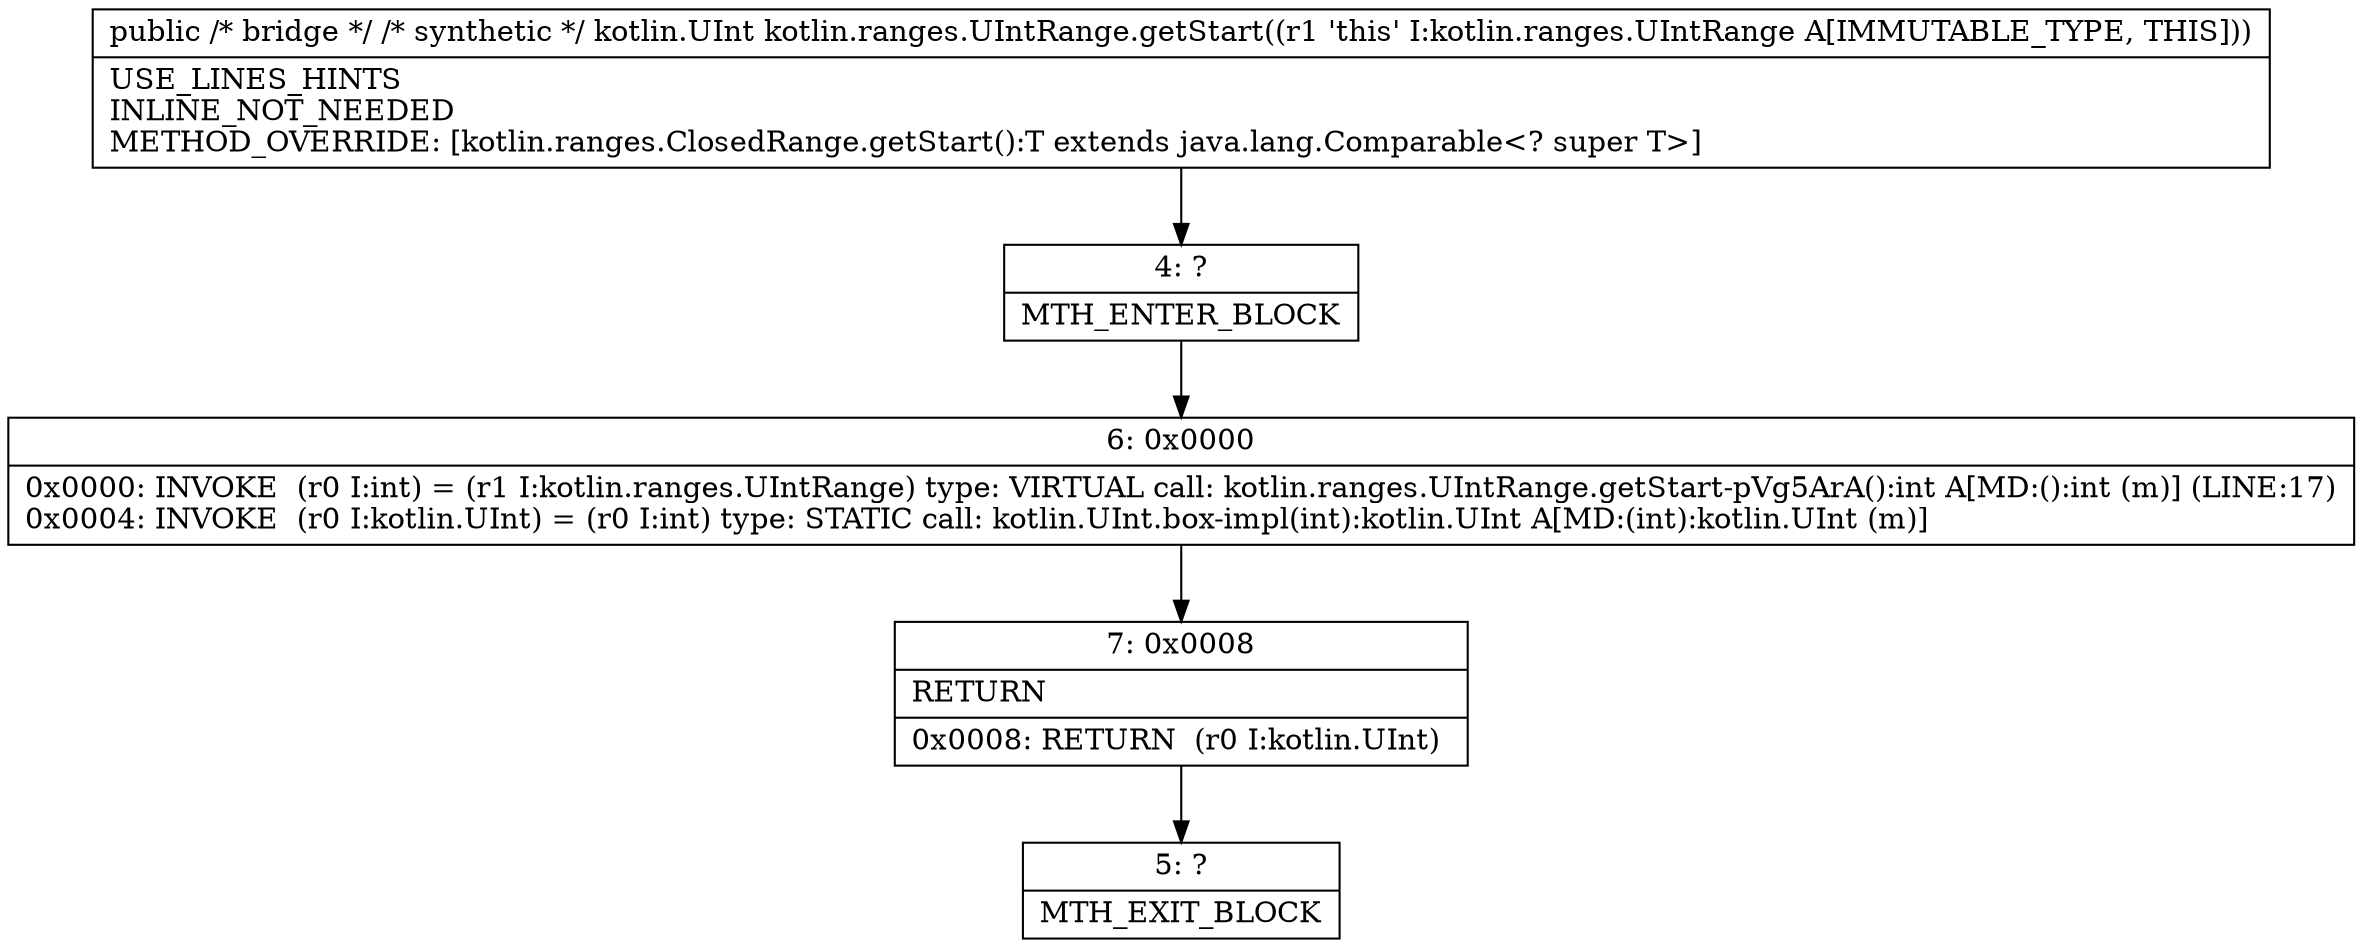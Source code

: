 digraph "CFG forkotlin.ranges.UIntRange.getStart()Ljava\/lang\/Comparable;" {
Node_4 [shape=record,label="{4\:\ ?|MTH_ENTER_BLOCK\l}"];
Node_6 [shape=record,label="{6\:\ 0x0000|0x0000: INVOKE  (r0 I:int) = (r1 I:kotlin.ranges.UIntRange) type: VIRTUAL call: kotlin.ranges.UIntRange.getStart\-pVg5ArA():int A[MD:():int (m)] (LINE:17)\l0x0004: INVOKE  (r0 I:kotlin.UInt) = (r0 I:int) type: STATIC call: kotlin.UInt.box\-impl(int):kotlin.UInt A[MD:(int):kotlin.UInt (m)]\l}"];
Node_7 [shape=record,label="{7\:\ 0x0008|RETURN\l|0x0008: RETURN  (r0 I:kotlin.UInt) \l}"];
Node_5 [shape=record,label="{5\:\ ?|MTH_EXIT_BLOCK\l}"];
MethodNode[shape=record,label="{public \/* bridge *\/ \/* synthetic *\/ kotlin.UInt kotlin.ranges.UIntRange.getStart((r1 'this' I:kotlin.ranges.UIntRange A[IMMUTABLE_TYPE, THIS]))  | USE_LINES_HINTS\lINLINE_NOT_NEEDED\lMETHOD_OVERRIDE: [kotlin.ranges.ClosedRange.getStart():T extends java.lang.Comparable\<? super T\>]\l}"];
MethodNode -> Node_4;Node_4 -> Node_6;
Node_6 -> Node_7;
Node_7 -> Node_5;
}

